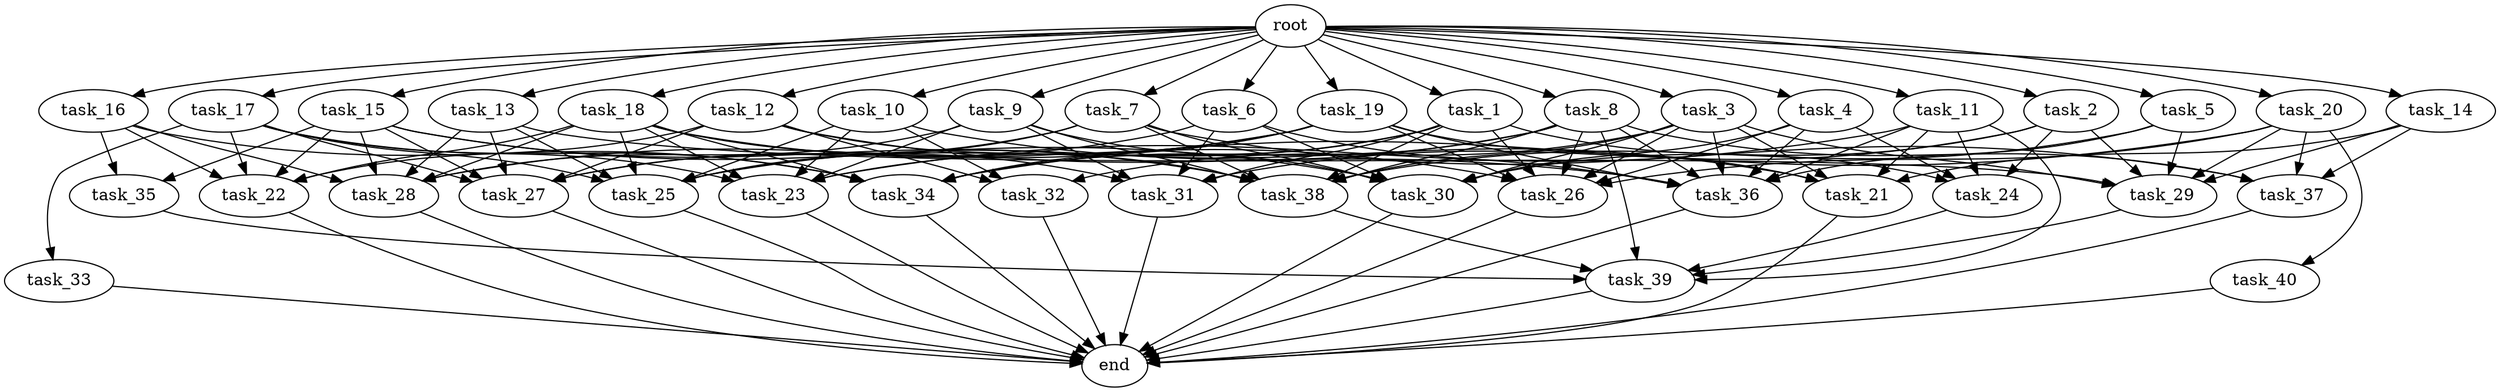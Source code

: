 digraph G {
  root [size="0.000000e+00"];
  task_1 [size="8.885884e+09"];
  task_2 [size="7.903308e+09"];
  task_3 [size="6.570923e+09"];
  task_4 [size="4.048580e+09"];
  task_5 [size="6.063487e+09"];
  task_6 [size="6.939455e+09"];
  task_7 [size="6.458735e+09"];
  task_8 [size="2.042855e+09"];
  task_9 [size="7.017566e+09"];
  task_10 [size="4.359879e+09"];
  task_11 [size="1.067924e+09"];
  task_12 [size="5.160053e+09"];
  task_13 [size="3.893233e+09"];
  task_14 [size="9.809545e+09"];
  task_15 [size="5.174074e+09"];
  task_16 [size="4.224529e+09"];
  task_17 [size="8.527894e+08"];
  task_18 [size="5.713291e+09"];
  task_19 [size="8.266191e+09"];
  task_20 [size="3.854416e+09"];
  task_21 [size="3.563122e+09"];
  task_22 [size="7.358696e+09"];
  task_23 [size="5.213641e+09"];
  task_24 [size="6.640292e+09"];
  task_25 [size="1.599154e+09"];
  task_26 [size="6.576632e+08"];
  task_27 [size="8.697982e+09"];
  task_28 [size="7.194452e+09"];
  task_29 [size="8.648510e+09"];
  task_30 [size="3.329062e+09"];
  task_31 [size="9.790429e+09"];
  task_32 [size="2.074586e+09"];
  task_33 [size="1.896724e+09"];
  task_34 [size="3.566014e+09"];
  task_35 [size="5.391646e+09"];
  task_36 [size="5.881036e+09"];
  task_37 [size="4.220398e+09"];
  task_38 [size="4.397877e+09"];
  task_39 [size="1.500362e+09"];
  task_40 [size="3.696806e+09"];
  end [size="0.000000e+00"];

  root -> task_1 [size="1.000000e-12"];
  root -> task_2 [size="1.000000e-12"];
  root -> task_3 [size="1.000000e-12"];
  root -> task_4 [size="1.000000e-12"];
  root -> task_5 [size="1.000000e-12"];
  root -> task_6 [size="1.000000e-12"];
  root -> task_7 [size="1.000000e-12"];
  root -> task_8 [size="1.000000e-12"];
  root -> task_9 [size="1.000000e-12"];
  root -> task_10 [size="1.000000e-12"];
  root -> task_11 [size="1.000000e-12"];
  root -> task_12 [size="1.000000e-12"];
  root -> task_13 [size="1.000000e-12"];
  root -> task_14 [size="1.000000e-12"];
  root -> task_15 [size="1.000000e-12"];
  root -> task_16 [size="1.000000e-12"];
  root -> task_17 [size="1.000000e-12"];
  root -> task_18 [size="1.000000e-12"];
  root -> task_19 [size="1.000000e-12"];
  root -> task_20 [size="1.000000e-12"];
  task_1 -> task_23 [size="8.689402e+07"];
  task_1 -> task_24 [size="1.660073e+08"];
  task_1 -> task_26 [size="9.395188e+06"];
  task_1 -> task_31 [size="1.958086e+08"];
  task_1 -> task_34 [size="5.094306e+07"];
  task_1 -> task_38 [size="5.497346e+07"];
  task_2 -> task_24 [size="1.660073e+08"];
  task_2 -> task_29 [size="1.441418e+08"];
  task_2 -> task_30 [size="4.755803e+07"];
  task_2 -> task_31 [size="1.958086e+08"];
  task_3 -> task_21 [size="7.126244e+07"];
  task_3 -> task_26 [size="9.395188e+06"];
  task_3 -> task_29 [size="1.441418e+08"];
  task_3 -> task_30 [size="4.755803e+07"];
  task_3 -> task_32 [size="6.915288e+07"];
  task_3 -> task_36 [size="7.351296e+07"];
  task_3 -> task_38 [size="5.497346e+07"];
  task_4 -> task_24 [size="1.660073e+08"];
  task_4 -> task_26 [size="9.395188e+06"];
  task_4 -> task_30 [size="4.755803e+07"];
  task_4 -> task_36 [size="7.351296e+07"];
  task_5 -> task_29 [size="1.441418e+08"];
  task_5 -> task_36 [size="7.351296e+07"];
  task_5 -> task_38 [size="5.497346e+07"];
  task_6 -> task_27 [size="1.449664e+08"];
  task_6 -> task_30 [size="4.755803e+07"];
  task_6 -> task_31 [size="1.958086e+08"];
  task_6 -> task_36 [size="7.351296e+07"];
  task_7 -> task_25 [size="2.284505e+07"];
  task_7 -> task_27 [size="1.449664e+08"];
  task_7 -> task_30 [size="4.755803e+07"];
  task_7 -> task_37 [size="1.055100e+08"];
  task_7 -> task_38 [size="5.497346e+07"];
  task_8 -> task_25 [size="2.284505e+07"];
  task_8 -> task_26 [size="9.395188e+06"];
  task_8 -> task_34 [size="5.094306e+07"];
  task_8 -> task_36 [size="7.351296e+07"];
  task_8 -> task_37 [size="1.055100e+08"];
  task_8 -> task_38 [size="5.497346e+07"];
  task_8 -> task_39 [size="2.500603e+07"];
  task_9 -> task_23 [size="8.689402e+07"];
  task_9 -> task_28 [size="1.199075e+08"];
  task_9 -> task_30 [size="4.755803e+07"];
  task_9 -> task_31 [size="1.958086e+08"];
  task_9 -> task_38 [size="5.497346e+07"];
  task_10 -> task_21 [size="7.126244e+07"];
  task_10 -> task_23 [size="8.689402e+07"];
  task_10 -> task_25 [size="2.284505e+07"];
  task_10 -> task_32 [size="6.915288e+07"];
  task_11 -> task_21 [size="7.126244e+07"];
  task_11 -> task_23 [size="8.689402e+07"];
  task_11 -> task_24 [size="1.660073e+08"];
  task_11 -> task_36 [size="7.351296e+07"];
  task_11 -> task_39 [size="2.500603e+07"];
  task_12 -> task_22 [size="1.471739e+08"];
  task_12 -> task_27 [size="1.449664e+08"];
  task_12 -> task_32 [size="6.915288e+07"];
  task_12 -> task_36 [size="7.351296e+07"];
  task_12 -> task_38 [size="5.497346e+07"];
  task_13 -> task_25 [size="2.284505e+07"];
  task_13 -> task_27 [size="1.449664e+08"];
  task_13 -> task_28 [size="1.199075e+08"];
  task_13 -> task_29 [size="1.441418e+08"];
  task_14 -> task_21 [size="7.126244e+07"];
  task_14 -> task_29 [size="1.441418e+08"];
  task_14 -> task_37 [size="1.055100e+08"];
  task_15 -> task_22 [size="1.471739e+08"];
  task_15 -> task_27 [size="1.449664e+08"];
  task_15 -> task_28 [size="1.199075e+08"];
  task_15 -> task_30 [size="4.755803e+07"];
  task_15 -> task_35 [size="2.695823e+08"];
  task_15 -> task_38 [size="5.497346e+07"];
  task_16 -> task_22 [size="1.471739e+08"];
  task_16 -> task_28 [size="1.199075e+08"];
  task_16 -> task_34 [size="5.094306e+07"];
  task_16 -> task_35 [size="2.695823e+08"];
  task_17 -> task_22 [size="1.471739e+08"];
  task_17 -> task_23 [size="8.689402e+07"];
  task_17 -> task_25 [size="2.284505e+07"];
  task_17 -> task_27 [size="1.449664e+08"];
  task_17 -> task_33 [size="1.896724e+08"];
  task_17 -> task_34 [size="5.094306e+07"];
  task_18 -> task_22 [size="1.471739e+08"];
  task_18 -> task_23 [size="8.689402e+07"];
  task_18 -> task_25 [size="2.284505e+07"];
  task_18 -> task_26 [size="9.395188e+06"];
  task_18 -> task_28 [size="1.199075e+08"];
  task_18 -> task_31 [size="1.958086e+08"];
  task_18 -> task_34 [size="5.094306e+07"];
  task_19 -> task_21 [size="7.126244e+07"];
  task_19 -> task_25 [size="2.284505e+07"];
  task_19 -> task_26 [size="9.395188e+06"];
  task_19 -> task_28 [size="1.199075e+08"];
  task_19 -> task_34 [size="5.094306e+07"];
  task_19 -> task_36 [size="7.351296e+07"];
  task_20 -> task_26 [size="9.395188e+06"];
  task_20 -> task_29 [size="1.441418e+08"];
  task_20 -> task_34 [size="5.094306e+07"];
  task_20 -> task_37 [size="1.055100e+08"];
  task_20 -> task_40 [size="3.696806e+08"];
  task_21 -> end [size="1.000000e-12"];
  task_22 -> end [size="1.000000e-12"];
  task_23 -> end [size="1.000000e-12"];
  task_24 -> task_39 [size="2.500603e+07"];
  task_25 -> end [size="1.000000e-12"];
  task_26 -> end [size="1.000000e-12"];
  task_27 -> end [size="1.000000e-12"];
  task_28 -> end [size="1.000000e-12"];
  task_29 -> task_39 [size="2.500603e+07"];
  task_30 -> end [size="1.000000e-12"];
  task_31 -> end [size="1.000000e-12"];
  task_32 -> end [size="1.000000e-12"];
  task_33 -> end [size="1.000000e-12"];
  task_34 -> end [size="1.000000e-12"];
  task_35 -> task_39 [size="2.500603e+07"];
  task_36 -> end [size="1.000000e-12"];
  task_37 -> end [size="1.000000e-12"];
  task_38 -> task_39 [size="2.500603e+07"];
  task_39 -> end [size="1.000000e-12"];
  task_40 -> end [size="1.000000e-12"];
}
